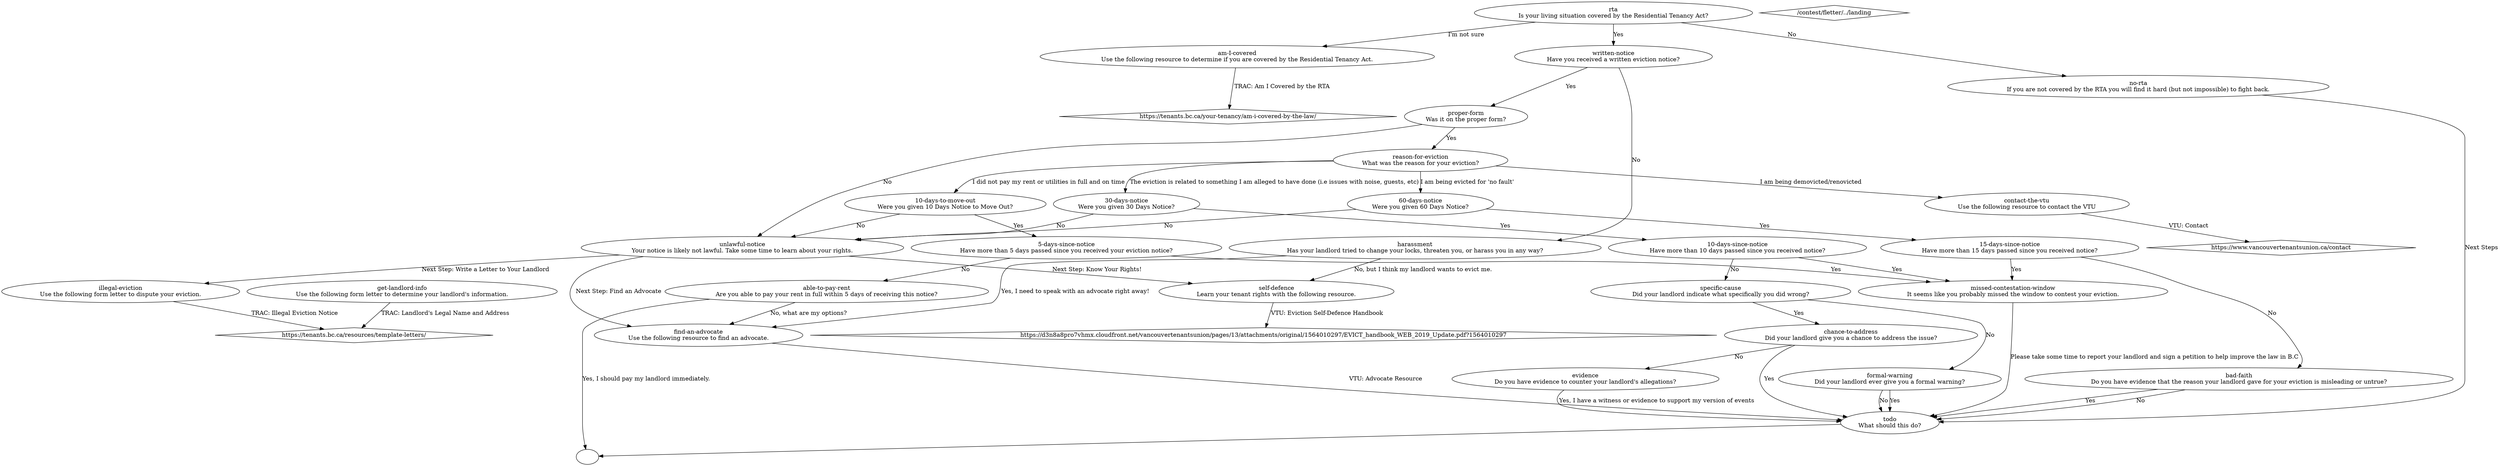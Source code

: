 digraph decision_tree {
  "rta" [label="rta\nIs your living situation covered by the Residential Tenancy Act?"]
  "am-I-covered" [label="am-I-covered\nUse the following resource to determine if you are covered by the Residential Tenancy Act."]
  "no-rta" [label="no-rta\nIf you are not covered by the RTA you will find it hard (but not impossible) to fight back."]
  "written-notice" [label="written-notice\nHave you received a written eviction notice?"]
  "harassment" [label="harassment\nHas your landlord tried to change your locks, threaten you, or harass you in any way?"]
  "proper-form" [label="proper-form\nWas it on the proper form?"]
  "unlawful-notice" [label="unlawful-notice\nYour notice is likely not lawful. Take some time to learn about your rights."]
  "reason-for-eviction" [label="reason-for-eviction\nWhat was the reason for your eviction?"]
  "10-days-to-move-out" [label="10-days-to-move-out\nWere you given 10 Days Notice to Move Out?"]
  "5-days-since-notice" [label="5-days-since-notice\nHave more than 5 days passed since you received your eviction notice?"]
  "able-to-pay-rent" [label="able-to-pay-rent\nAre you able to pay your rent in full within 5 days of receiving this notice?"]
  "30-days-notice" [label="30-days-notice\nWere you given 30 Days Notice?"]
  "10-days-since-notice" [label="10-days-since-notice\nHave more than 10 days passed since you received notice?"]
  "specific-cause" [label="specific-cause\nDid your landlord indicate what specifically you did wrong?"]
  "formal-warning" [label="formal-warning\nDid your landlord ever give you a formal warning?"]
  "chance-to-address" [label="chance-to-address\nDid your landlord give you a chance to address the issue?"]
  "60-days-notice" [label="60-days-notice\nWere you given 60 Days Notice?"]
  "15-days-since-notice" [label="15-days-since-notice\nHave more than 15 days passed since you received notice?"]
  "bad-faith" [label="bad-faith\nDo you have evidence that the reason your landlord gave for your eviction is misleading or untrue?"]
  "evidence" [label="evidence\nDo you have evidence to counter your landlord's allegations?"]
  "self-defence" [label="self-defence\nLearn your tenant rights with the following resource."]
  "get-landlord-info" [label="get-landlord-info\nUse the following form letter to determine your landlord's information."]
  "illegal-eviction" [label="illegal-eviction\nUse the following form letter to dispute your eviction."]
  "find-an-advocate" [label="find-an-advocate\nUse the following resource to find an advocate."]
  "contact-the-vtu" [label="contact-the-vtu\nUse the following resource to contact the VTU"]
  "missed-contestation-window" [label="missed-contestation-window\nIt seems like you probably missed the window to contest your eviction."]
  "todo" [label="todo\nWhat should this do?"]
  "https://www.vancouvertenantsunion.ca/contact" [label="https://www.vancouvertenantsunion.ca/contact" shape="diamond"]
  "https://tenants.bc.ca/resources/template-letters/" [label="https://tenants.bc.ca/resources/template-letters/" shape="diamond"]
  "https://d3n8a8pro7vhmx.cloudfront.net/vancouvertenantsunion/pages/13/attachments/original/1564010297/EVICT_handbook_WEB_2019_Update.pdf?1564010297" [label="https://d3n8a8pro7vhmx.cloudfront.net/vancouvertenantsunion/pages/13/attachments/original/1564010297/EVICT_handbook_WEB_2019_Update.pdf?1564010297" shape="diamond"]
  "https://tenants.bc.ca/your-tenancy/am-i-covered-by-the-law/" [label="https://tenants.bc.ca/your-tenancy/am-i-covered-by-the-law/" shape="diamond"]
  "/contest/fletter/../landing" [label="/contest/fletter/../landing" shape="diamond"]
  "rta" -> "written-notice" [label="Yes"]
  "rta" -> "am-I-covered" [label="I'm not sure"]
  "rta" -> "no-rta" [label="No"]
  "am-I-covered" -> "https://tenants.bc.ca/your-tenancy/am-i-covered-by-the-law/" [label="TRAC: Am I Covered by the RTA"]
  "no-rta" -> "todo" [label="Next Steps"]
  "written-notice" -> "proper-form" [label="Yes"]
  "written-notice" -> "harassment" [label="No"]
  "harassment" -> "find-an-advocate" [label="Yes, I need to speak with an advocate right away!"]
  "harassment" -> "self-defence" [label="No, but I think my landlord wants to evict me."]
  "proper-form" -> "reason-for-eviction" [label="Yes"]
  "proper-form" -> "unlawful-notice" [label="No"]
  "unlawful-notice" -> "self-defence" [label="Next Step: Know Your Rights!"]
  "unlawful-notice" -> "illegal-eviction" [label="Next Step: Write a Letter to Your Landlord"]
  "unlawful-notice" -> "find-an-advocate" [label="Next Step: Find an Advocate"]
  "reason-for-eviction" -> "10-days-to-move-out" [label="I did not pay my rent or utilities in full and on time"]
  "reason-for-eviction" -> "30-days-notice" [label="The eviction is related to something I am alleged to have done (i.e issues with noise, guests, etc)"]
  "reason-for-eviction" -> "60-days-notice" [label="I am being evicted for 'no fault'"]
  "reason-for-eviction" -> "contact-the-vtu" [label="I am being demovicted/renovicted"]
  "10-days-to-move-out" -> "5-days-since-notice" [label="Yes"]
  "10-days-to-move-out" -> "unlawful-notice" [label="No"]
  "5-days-since-notice" -> "missed-contestation-window" [label="Yes"]
  "5-days-since-notice" -> "able-to-pay-rent" [label="No"]
  "able-to-pay-rent" -> "" [label="Yes, I should pay my landlord immediately."]
  "able-to-pay-rent" -> "find-an-advocate" [label="No, what are my options?"]
  "30-days-notice" -> "10-days-since-notice" [label="Yes"]
  "30-days-notice" -> "unlawful-notice" [label="No"]
  "10-days-since-notice" -> "missed-contestation-window" [label="Yes"]
  "10-days-since-notice" -> "specific-cause" [label="No"]
  "specific-cause" -> "chance-to-address" [label="Yes"]
  "specific-cause" -> "formal-warning" [label="No"]
  "formal-warning" -> "todo" [label="Yes"]
  "formal-warning" -> "todo" [label="No"]
  "chance-to-address" -> "todo" [label="Yes"]
  "chance-to-address" -> "evidence" [label="No"]
  "60-days-notice" -> "15-days-since-notice" [label="Yes"]
  "60-days-notice" -> "unlawful-notice" [label="No"]
  "15-days-since-notice" -> "missed-contestation-window" [label="Yes"]
  "15-days-since-notice" -> "bad-faith" [label="No"]
  "bad-faith" -> "todo" [label="Yes"]
  "bad-faith" -> "todo" [label="No"]
  "evidence" -> "todo" [label="Yes, I have a witness or evidence to support my version of events"]
  "self-defence" -> "https://d3n8a8pro7vhmx.cloudfront.net/vancouvertenantsunion/pages/13/attachments/original/1564010297/EVICT_handbook_WEB_2019_Update.pdf?1564010297" [label="VTU: Eviction Self-Defence Handbook"]
  "get-landlord-info" -> "https://tenants.bc.ca/resources/template-letters/" [label="TRAC: Landlord's Legal Name and Address"]
  "illegal-eviction" -> "https://tenants.bc.ca/resources/template-letters/" [label="TRAC: Illegal Eviction Notice"]
  "find-an-advocate" -> "todo" [label="VTU: Advocate Resource"]
  "contact-the-vtu" -> "https://www.vancouvertenantsunion.ca/contact" [label="VTU: Contact"]
  "missed-contestation-window" -> "todo" [label="Please take some time to report your landlord and sign a petition to help improve the law in B.C"]
  "todo" -> "" [label=""]
}